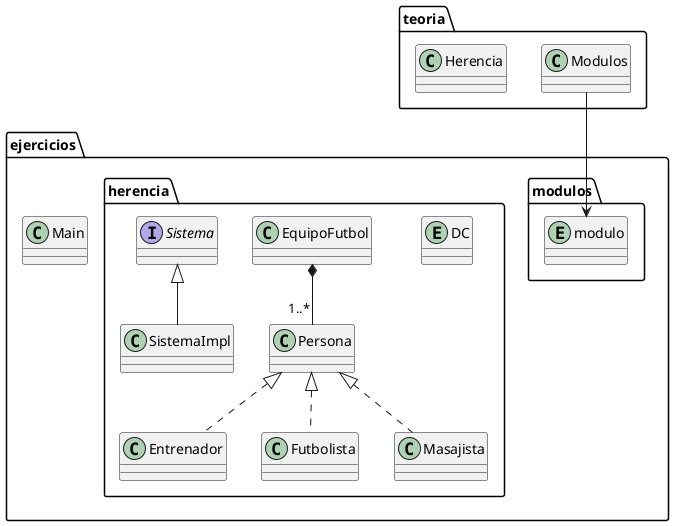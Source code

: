 @startuml
package ejercicios{
    package modulos{
        Entity modulo{}
    }
    Class Main{}
    package herencia{
        Entity DC{}
        Class Persona{}
        Class Entrenador{}
        Class Futbolista{}
        Class Masajista{}
        Class EquipoFutbol{}
        interface Sistema{}
        Class SistemaImpl{}
    }
}

package teoria{
Class Modulos{}
Class Herencia{}
}

Modulos-->modulo
Persona ^..Masajista
Persona ^..Futbolista
Persona ^..Entrenador

Sistema ^-- SistemaImpl

EquipoFutbol*--"1..*"Persona
@enduml